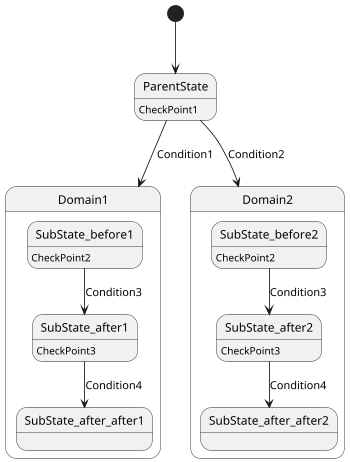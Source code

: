 @startuml
scale 350 width

[*] --> ParentState
ParentState: CheckPoint1

ParentState --> Domain1: Condition1
ParentState --> Domain2: Condition2

state Domain1{

SubState_before1 --> SubState_after1: Condition3
SubState_before1: CheckPoint2

SubState_after1 --> SubState_after_after1: Condition4
SubState_after1: CheckPoint3

}


state Domain2{

SubState_before2 --> SubState_after2: Condition3
SubState_before2: CheckPoint2

SubState_after2 --> SubState_after_after2: Condition4
SubState_after2: CheckPoint3

}


@enduml
